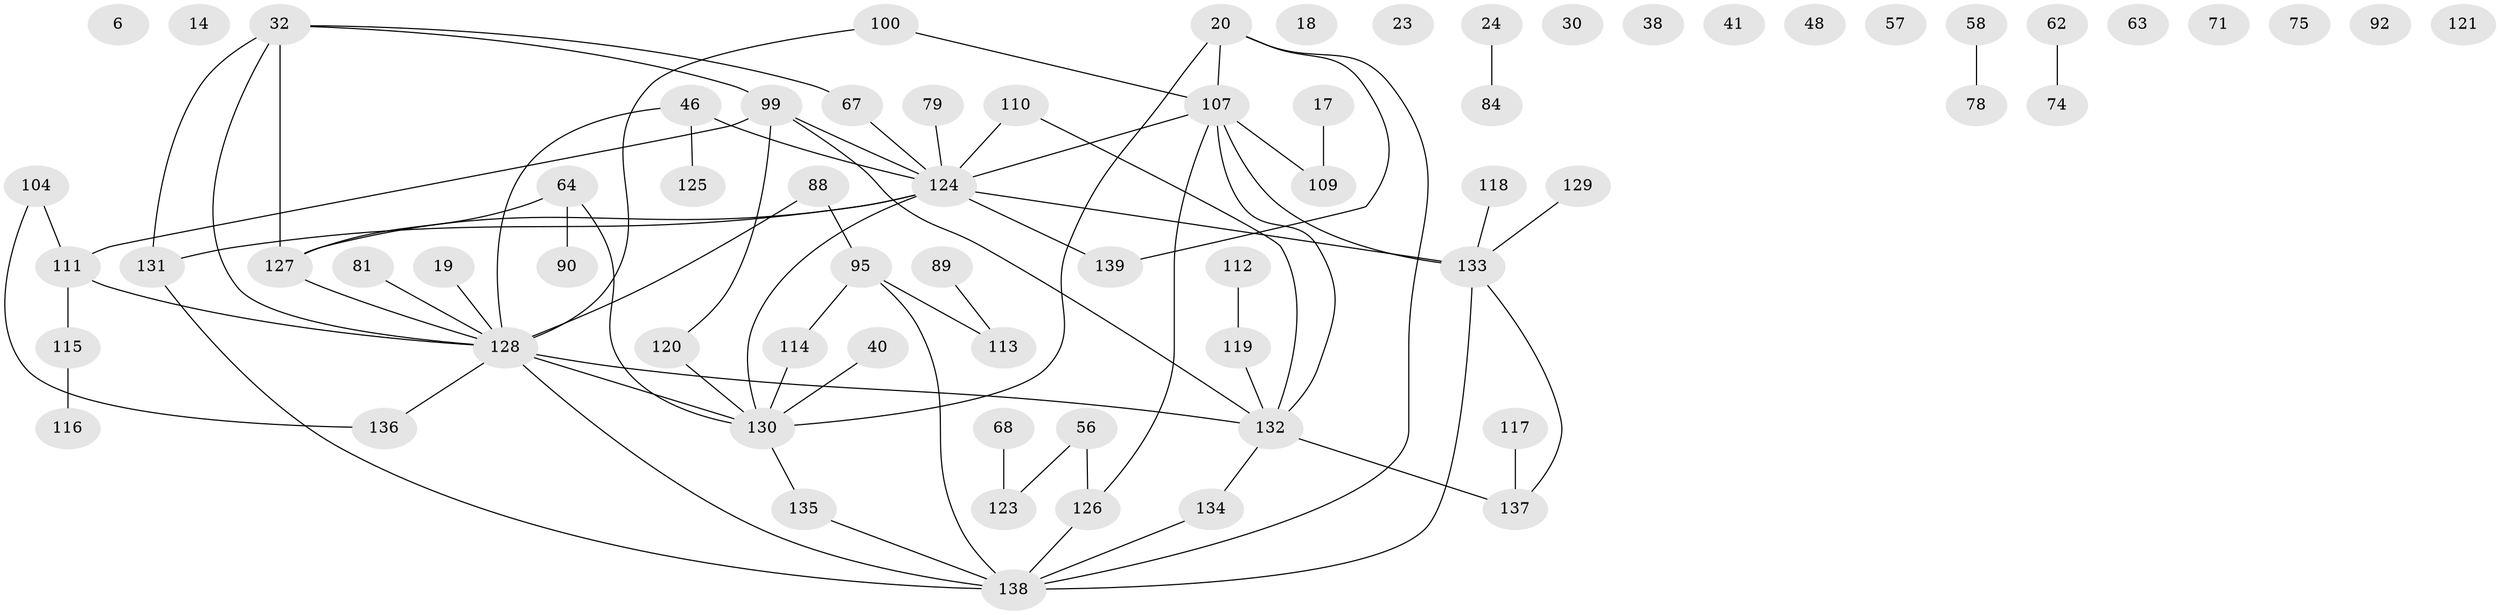 // original degree distribution, {2: 0.31654676258992803, 3: 0.19424460431654678, 4: 0.10071942446043165, 1: 0.20863309352517986, 0: 0.10071942446043165, 5: 0.05755395683453238, 6: 0.02158273381294964}
// Generated by graph-tools (version 1.1) at 2025/39/03/09/25 04:39:36]
// undirected, 69 vertices, 77 edges
graph export_dot {
graph [start="1"]
  node [color=gray90,style=filled];
  6;
  14;
  17;
  18;
  19;
  20;
  23;
  24;
  30;
  32;
  38;
  40;
  41;
  46 [super="+9+45"];
  48;
  56;
  57;
  58;
  62;
  63;
  64 [super="+49"];
  67 [super="+59"];
  68;
  71;
  74;
  75;
  78;
  79;
  81;
  84 [super="+15"];
  88 [super="+33"];
  89;
  90;
  92;
  95;
  99 [super="+82+91"];
  100 [super="+13+98"];
  104 [super="+53+5"];
  107 [super="+39+50+61+76"];
  109;
  110 [super="+73"];
  111 [super="+106+80"];
  112;
  113;
  114;
  115;
  116;
  117;
  118;
  119;
  120;
  121;
  123;
  124 [super="+103+86"];
  125;
  126;
  127 [super="+10+42"];
  128 [super="+69+54+122+96+94"];
  129;
  130 [super="+22+60"];
  131 [super="+11+101+105"];
  132 [super="+85"];
  133 [super="+70"];
  134 [super="+93"];
  135;
  136;
  137 [super="+51+108"];
  138 [super="+55+87+102"];
  139;
  17 -- 109;
  19 -- 128;
  20 -- 138;
  20 -- 139;
  20 -- 130;
  20 -- 107;
  24 -- 84;
  32 -- 67;
  32 -- 127 [weight=2];
  32 -- 128;
  32 -- 99;
  32 -- 131;
  40 -- 130;
  46 -- 125;
  46 -- 124 [weight=2];
  46 -- 128;
  56 -- 123;
  56 -- 126;
  58 -- 78;
  62 -- 74;
  64 -- 127 [weight=2];
  64 -- 90;
  64 -- 130;
  67 -- 124;
  68 -- 123;
  79 -- 124;
  81 -- 128;
  88 -- 95;
  88 -- 128;
  89 -- 113;
  95 -- 113;
  95 -- 114;
  95 -- 138;
  99 -- 124;
  99 -- 132;
  99 -- 120;
  99 -- 111;
  100 -- 107;
  100 -- 128;
  104 -- 111;
  104 -- 136;
  107 -- 124;
  107 -- 132 [weight=2];
  107 -- 109;
  107 -- 126;
  107 -- 133;
  110 -- 124;
  110 -- 132;
  111 -- 115;
  111 -- 128;
  112 -- 119;
  114 -- 130;
  115 -- 116;
  117 -- 137;
  118 -- 133;
  119 -- 132;
  120 -- 130;
  124 -- 127 [weight=3];
  124 -- 130;
  124 -- 133 [weight=2];
  124 -- 139;
  124 -- 131;
  126 -- 138 [weight=2];
  127 -- 128;
  128 -- 138 [weight=2];
  128 -- 130;
  128 -- 136;
  128 -- 132;
  129 -- 133;
  130 -- 135;
  131 -- 138;
  132 -- 134;
  132 -- 137;
  133 -- 138;
  133 -- 137;
  134 -- 138;
  135 -- 138;
}
